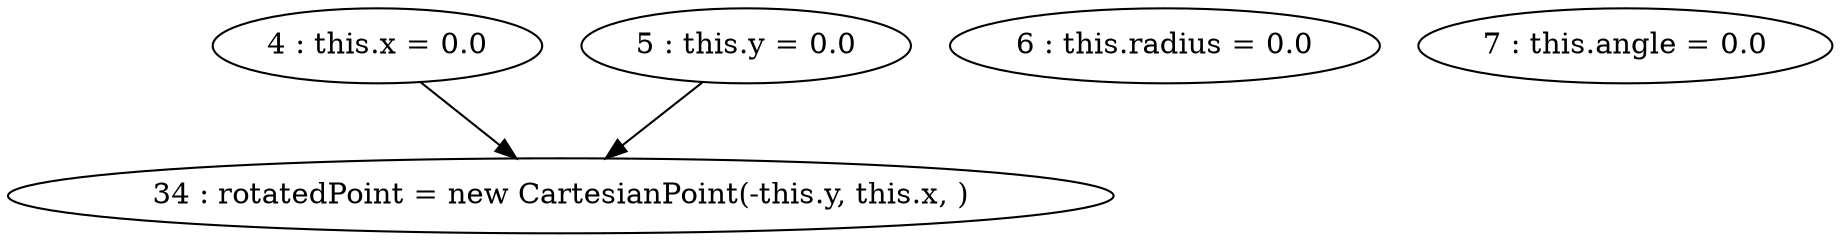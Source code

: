 digraph G {
"4 : this.x = 0.0"
"4 : this.x = 0.0" -> "34 : rotatedPoint = new CartesianPoint(-this.y, this.x, )"
"5 : this.y = 0.0"
"5 : this.y = 0.0" -> "34 : rotatedPoint = new CartesianPoint(-this.y, this.x, )"
"6 : this.radius = 0.0"
"7 : this.angle = 0.0"
"34 : rotatedPoint = new CartesianPoint(-this.y, this.x, )"
}